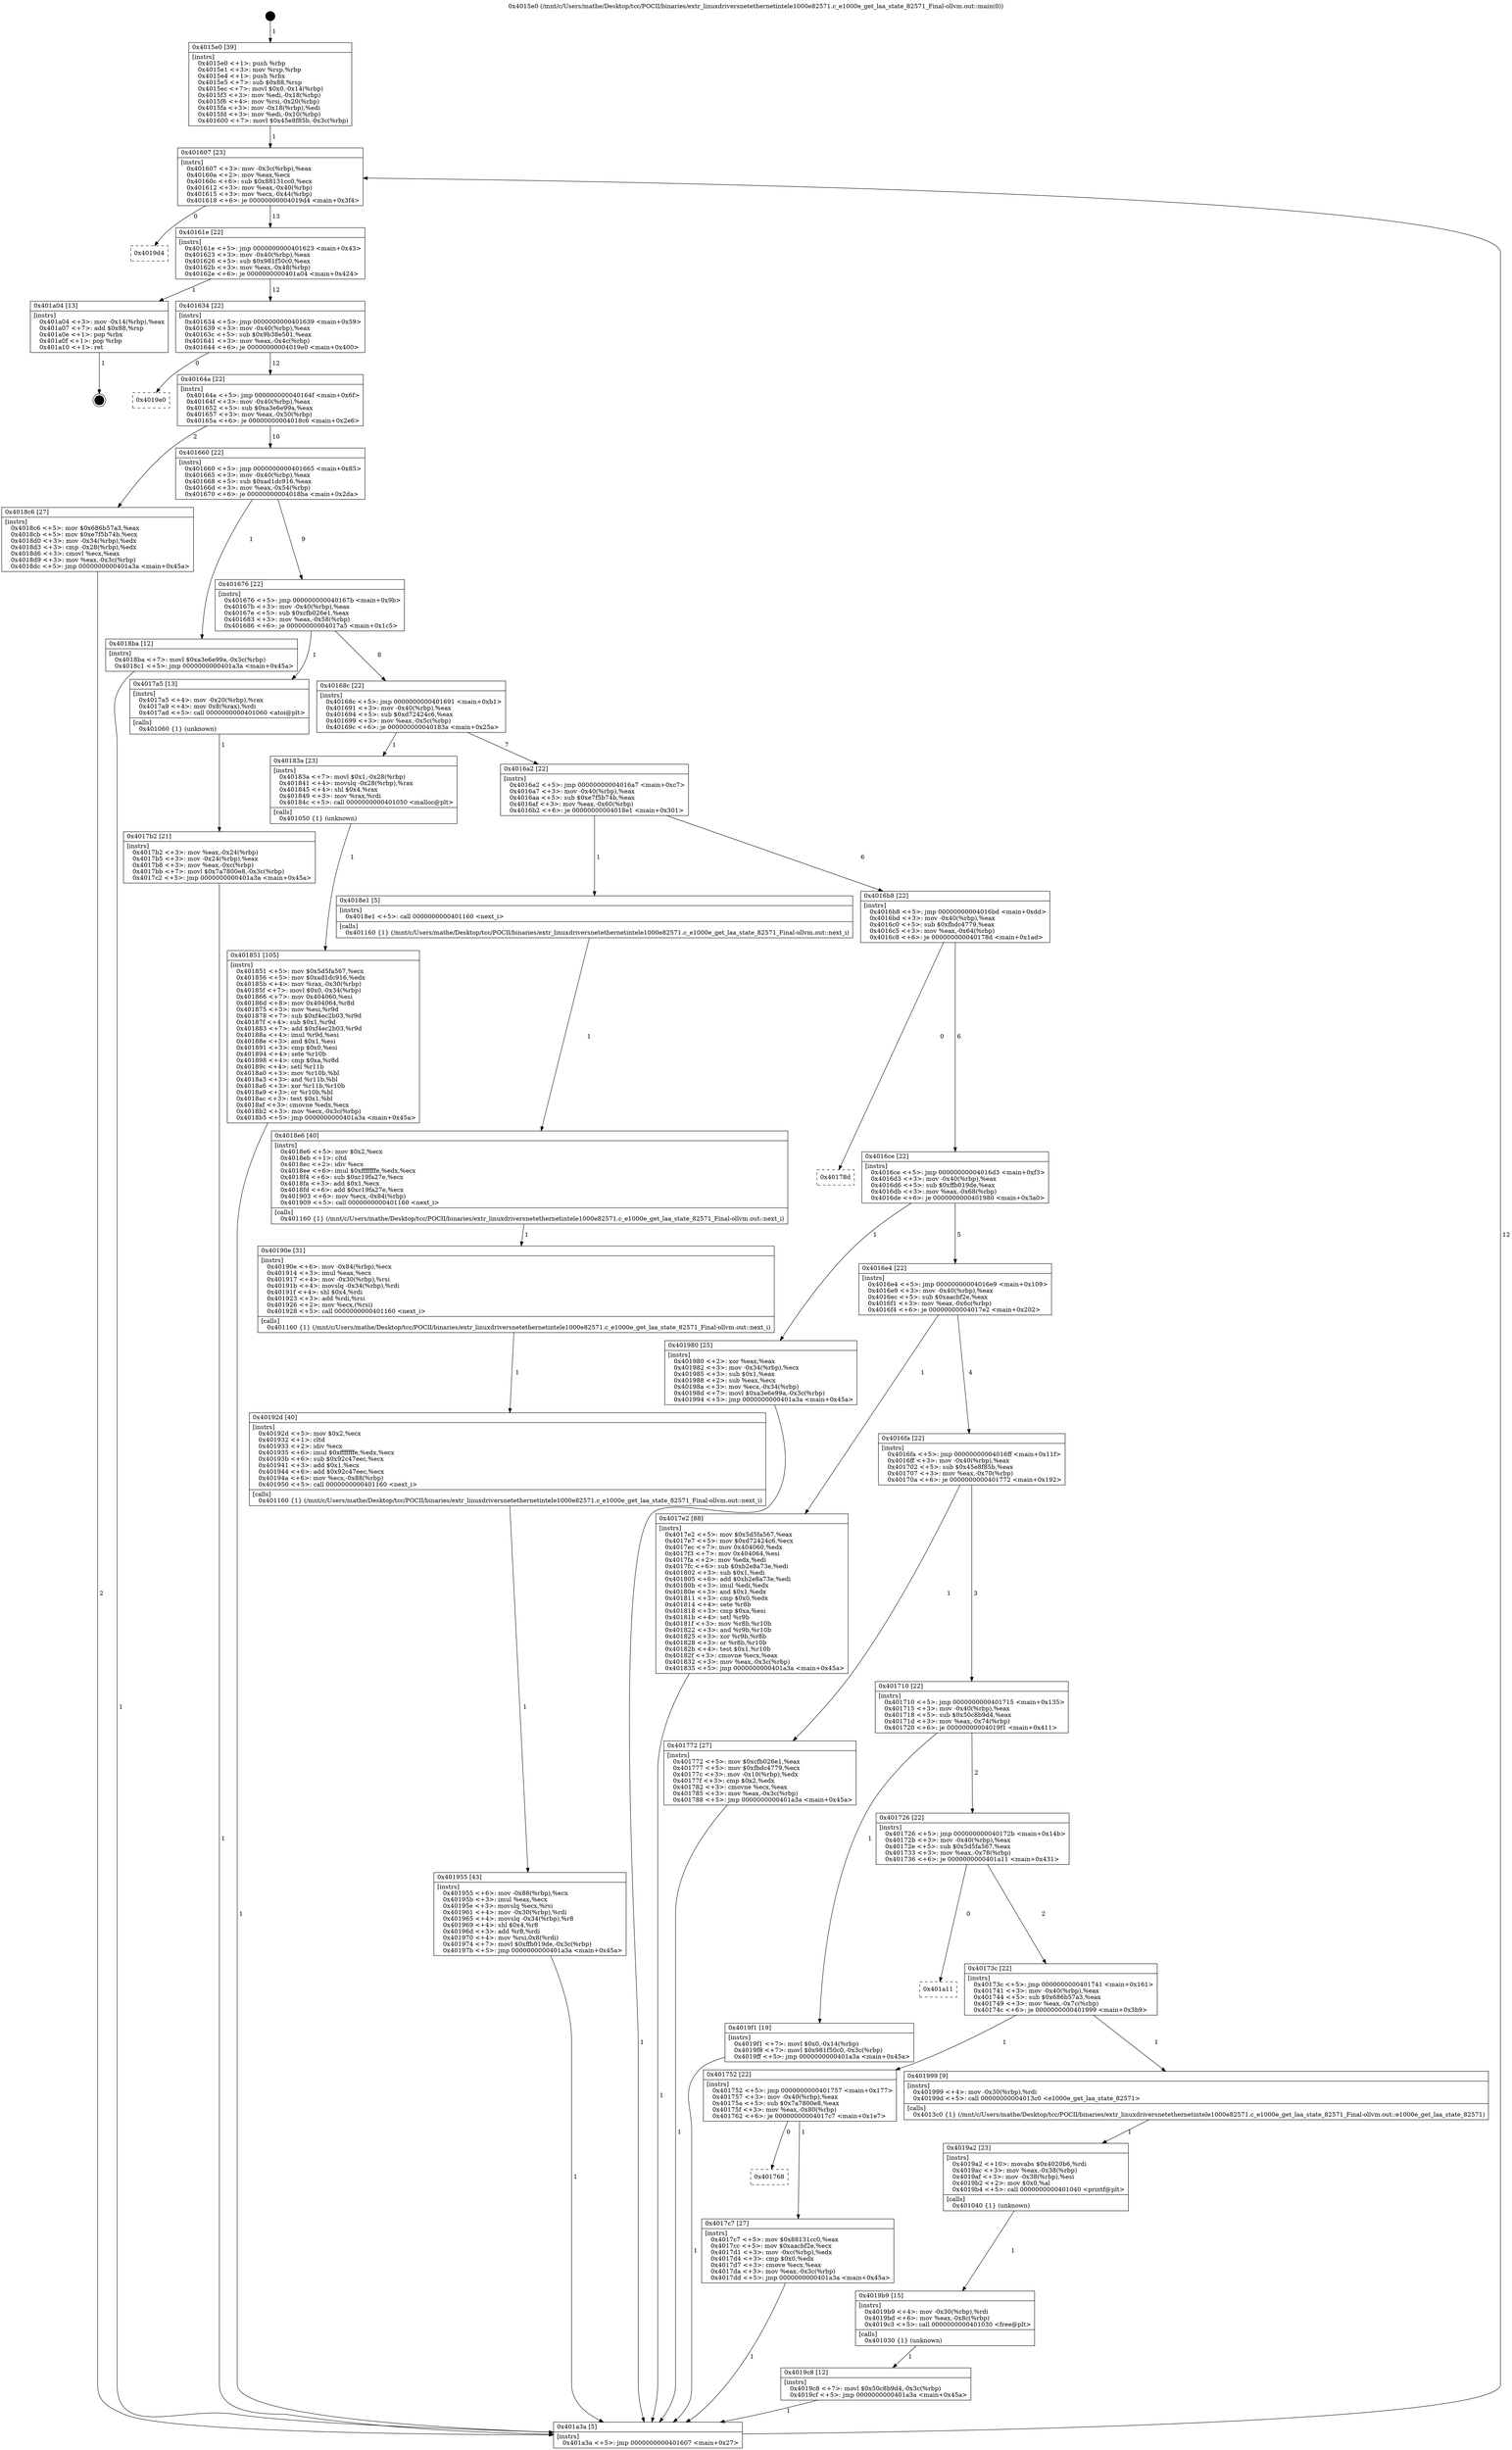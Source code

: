 digraph "0x4015e0" {
  label = "0x4015e0 (/mnt/c/Users/mathe/Desktop/tcc/POCII/binaries/extr_linuxdriversnetethernetintele1000e82571.c_e1000e_get_laa_state_82571_Final-ollvm.out::main(0))"
  labelloc = "t"
  node[shape=record]

  Entry [label="",width=0.3,height=0.3,shape=circle,fillcolor=black,style=filled]
  "0x401607" [label="{
     0x401607 [23]\l
     | [instrs]\l
     &nbsp;&nbsp;0x401607 \<+3\>: mov -0x3c(%rbp),%eax\l
     &nbsp;&nbsp;0x40160a \<+2\>: mov %eax,%ecx\l
     &nbsp;&nbsp;0x40160c \<+6\>: sub $0x88131cc0,%ecx\l
     &nbsp;&nbsp;0x401612 \<+3\>: mov %eax,-0x40(%rbp)\l
     &nbsp;&nbsp;0x401615 \<+3\>: mov %ecx,-0x44(%rbp)\l
     &nbsp;&nbsp;0x401618 \<+6\>: je 00000000004019d4 \<main+0x3f4\>\l
  }"]
  "0x4019d4" [label="{
     0x4019d4\l
  }", style=dashed]
  "0x40161e" [label="{
     0x40161e [22]\l
     | [instrs]\l
     &nbsp;&nbsp;0x40161e \<+5\>: jmp 0000000000401623 \<main+0x43\>\l
     &nbsp;&nbsp;0x401623 \<+3\>: mov -0x40(%rbp),%eax\l
     &nbsp;&nbsp;0x401626 \<+5\>: sub $0x981f50c0,%eax\l
     &nbsp;&nbsp;0x40162b \<+3\>: mov %eax,-0x48(%rbp)\l
     &nbsp;&nbsp;0x40162e \<+6\>: je 0000000000401a04 \<main+0x424\>\l
  }"]
  Exit [label="",width=0.3,height=0.3,shape=circle,fillcolor=black,style=filled,peripheries=2]
  "0x401a04" [label="{
     0x401a04 [13]\l
     | [instrs]\l
     &nbsp;&nbsp;0x401a04 \<+3\>: mov -0x14(%rbp),%eax\l
     &nbsp;&nbsp;0x401a07 \<+7\>: add $0x88,%rsp\l
     &nbsp;&nbsp;0x401a0e \<+1\>: pop %rbx\l
     &nbsp;&nbsp;0x401a0f \<+1\>: pop %rbp\l
     &nbsp;&nbsp;0x401a10 \<+1\>: ret\l
  }"]
  "0x401634" [label="{
     0x401634 [22]\l
     | [instrs]\l
     &nbsp;&nbsp;0x401634 \<+5\>: jmp 0000000000401639 \<main+0x59\>\l
     &nbsp;&nbsp;0x401639 \<+3\>: mov -0x40(%rbp),%eax\l
     &nbsp;&nbsp;0x40163c \<+5\>: sub $0x9b38e501,%eax\l
     &nbsp;&nbsp;0x401641 \<+3\>: mov %eax,-0x4c(%rbp)\l
     &nbsp;&nbsp;0x401644 \<+6\>: je 00000000004019e0 \<main+0x400\>\l
  }"]
  "0x4019c8" [label="{
     0x4019c8 [12]\l
     | [instrs]\l
     &nbsp;&nbsp;0x4019c8 \<+7\>: movl $0x50c8b9d4,-0x3c(%rbp)\l
     &nbsp;&nbsp;0x4019cf \<+5\>: jmp 0000000000401a3a \<main+0x45a\>\l
  }"]
  "0x4019e0" [label="{
     0x4019e0\l
  }", style=dashed]
  "0x40164a" [label="{
     0x40164a [22]\l
     | [instrs]\l
     &nbsp;&nbsp;0x40164a \<+5\>: jmp 000000000040164f \<main+0x6f\>\l
     &nbsp;&nbsp;0x40164f \<+3\>: mov -0x40(%rbp),%eax\l
     &nbsp;&nbsp;0x401652 \<+5\>: sub $0xa3e6e99a,%eax\l
     &nbsp;&nbsp;0x401657 \<+3\>: mov %eax,-0x50(%rbp)\l
     &nbsp;&nbsp;0x40165a \<+6\>: je 00000000004018c6 \<main+0x2e6\>\l
  }"]
  "0x4019b9" [label="{
     0x4019b9 [15]\l
     | [instrs]\l
     &nbsp;&nbsp;0x4019b9 \<+4\>: mov -0x30(%rbp),%rdi\l
     &nbsp;&nbsp;0x4019bd \<+6\>: mov %eax,-0x8c(%rbp)\l
     &nbsp;&nbsp;0x4019c3 \<+5\>: call 0000000000401030 \<free@plt\>\l
     | [calls]\l
     &nbsp;&nbsp;0x401030 \{1\} (unknown)\l
  }"]
  "0x4018c6" [label="{
     0x4018c6 [27]\l
     | [instrs]\l
     &nbsp;&nbsp;0x4018c6 \<+5\>: mov $0x686b57a3,%eax\l
     &nbsp;&nbsp;0x4018cb \<+5\>: mov $0xe7f5b74b,%ecx\l
     &nbsp;&nbsp;0x4018d0 \<+3\>: mov -0x34(%rbp),%edx\l
     &nbsp;&nbsp;0x4018d3 \<+3\>: cmp -0x28(%rbp),%edx\l
     &nbsp;&nbsp;0x4018d6 \<+3\>: cmovl %ecx,%eax\l
     &nbsp;&nbsp;0x4018d9 \<+3\>: mov %eax,-0x3c(%rbp)\l
     &nbsp;&nbsp;0x4018dc \<+5\>: jmp 0000000000401a3a \<main+0x45a\>\l
  }"]
  "0x401660" [label="{
     0x401660 [22]\l
     | [instrs]\l
     &nbsp;&nbsp;0x401660 \<+5\>: jmp 0000000000401665 \<main+0x85\>\l
     &nbsp;&nbsp;0x401665 \<+3\>: mov -0x40(%rbp),%eax\l
     &nbsp;&nbsp;0x401668 \<+5\>: sub $0xad1dc916,%eax\l
     &nbsp;&nbsp;0x40166d \<+3\>: mov %eax,-0x54(%rbp)\l
     &nbsp;&nbsp;0x401670 \<+6\>: je 00000000004018ba \<main+0x2da\>\l
  }"]
  "0x4019a2" [label="{
     0x4019a2 [23]\l
     | [instrs]\l
     &nbsp;&nbsp;0x4019a2 \<+10\>: movabs $0x4020b6,%rdi\l
     &nbsp;&nbsp;0x4019ac \<+3\>: mov %eax,-0x38(%rbp)\l
     &nbsp;&nbsp;0x4019af \<+3\>: mov -0x38(%rbp),%esi\l
     &nbsp;&nbsp;0x4019b2 \<+2\>: mov $0x0,%al\l
     &nbsp;&nbsp;0x4019b4 \<+5\>: call 0000000000401040 \<printf@plt\>\l
     | [calls]\l
     &nbsp;&nbsp;0x401040 \{1\} (unknown)\l
  }"]
  "0x4018ba" [label="{
     0x4018ba [12]\l
     | [instrs]\l
     &nbsp;&nbsp;0x4018ba \<+7\>: movl $0xa3e6e99a,-0x3c(%rbp)\l
     &nbsp;&nbsp;0x4018c1 \<+5\>: jmp 0000000000401a3a \<main+0x45a\>\l
  }"]
  "0x401676" [label="{
     0x401676 [22]\l
     | [instrs]\l
     &nbsp;&nbsp;0x401676 \<+5\>: jmp 000000000040167b \<main+0x9b\>\l
     &nbsp;&nbsp;0x40167b \<+3\>: mov -0x40(%rbp),%eax\l
     &nbsp;&nbsp;0x40167e \<+5\>: sub $0xcfb026e1,%eax\l
     &nbsp;&nbsp;0x401683 \<+3\>: mov %eax,-0x58(%rbp)\l
     &nbsp;&nbsp;0x401686 \<+6\>: je 00000000004017a5 \<main+0x1c5\>\l
  }"]
  "0x401955" [label="{
     0x401955 [43]\l
     | [instrs]\l
     &nbsp;&nbsp;0x401955 \<+6\>: mov -0x88(%rbp),%ecx\l
     &nbsp;&nbsp;0x40195b \<+3\>: imul %eax,%ecx\l
     &nbsp;&nbsp;0x40195e \<+3\>: movslq %ecx,%rsi\l
     &nbsp;&nbsp;0x401961 \<+4\>: mov -0x30(%rbp),%rdi\l
     &nbsp;&nbsp;0x401965 \<+4\>: movslq -0x34(%rbp),%r8\l
     &nbsp;&nbsp;0x401969 \<+4\>: shl $0x4,%r8\l
     &nbsp;&nbsp;0x40196d \<+3\>: add %r8,%rdi\l
     &nbsp;&nbsp;0x401970 \<+4\>: mov %rsi,0x8(%rdi)\l
     &nbsp;&nbsp;0x401974 \<+7\>: movl $0xffb019de,-0x3c(%rbp)\l
     &nbsp;&nbsp;0x40197b \<+5\>: jmp 0000000000401a3a \<main+0x45a\>\l
  }"]
  "0x4017a5" [label="{
     0x4017a5 [13]\l
     | [instrs]\l
     &nbsp;&nbsp;0x4017a5 \<+4\>: mov -0x20(%rbp),%rax\l
     &nbsp;&nbsp;0x4017a9 \<+4\>: mov 0x8(%rax),%rdi\l
     &nbsp;&nbsp;0x4017ad \<+5\>: call 0000000000401060 \<atoi@plt\>\l
     | [calls]\l
     &nbsp;&nbsp;0x401060 \{1\} (unknown)\l
  }"]
  "0x40168c" [label="{
     0x40168c [22]\l
     | [instrs]\l
     &nbsp;&nbsp;0x40168c \<+5\>: jmp 0000000000401691 \<main+0xb1\>\l
     &nbsp;&nbsp;0x401691 \<+3\>: mov -0x40(%rbp),%eax\l
     &nbsp;&nbsp;0x401694 \<+5\>: sub $0xd72424c6,%eax\l
     &nbsp;&nbsp;0x401699 \<+3\>: mov %eax,-0x5c(%rbp)\l
     &nbsp;&nbsp;0x40169c \<+6\>: je 000000000040183a \<main+0x25a\>\l
  }"]
  "0x40192d" [label="{
     0x40192d [40]\l
     | [instrs]\l
     &nbsp;&nbsp;0x40192d \<+5\>: mov $0x2,%ecx\l
     &nbsp;&nbsp;0x401932 \<+1\>: cltd\l
     &nbsp;&nbsp;0x401933 \<+2\>: idiv %ecx\l
     &nbsp;&nbsp;0x401935 \<+6\>: imul $0xfffffffe,%edx,%ecx\l
     &nbsp;&nbsp;0x40193b \<+6\>: sub $0x92c47eec,%ecx\l
     &nbsp;&nbsp;0x401941 \<+3\>: add $0x1,%ecx\l
     &nbsp;&nbsp;0x401944 \<+6\>: add $0x92c47eec,%ecx\l
     &nbsp;&nbsp;0x40194a \<+6\>: mov %ecx,-0x88(%rbp)\l
     &nbsp;&nbsp;0x401950 \<+5\>: call 0000000000401160 \<next_i\>\l
     | [calls]\l
     &nbsp;&nbsp;0x401160 \{1\} (/mnt/c/Users/mathe/Desktop/tcc/POCII/binaries/extr_linuxdriversnetethernetintele1000e82571.c_e1000e_get_laa_state_82571_Final-ollvm.out::next_i)\l
  }"]
  "0x40183a" [label="{
     0x40183a [23]\l
     | [instrs]\l
     &nbsp;&nbsp;0x40183a \<+7\>: movl $0x1,-0x28(%rbp)\l
     &nbsp;&nbsp;0x401841 \<+4\>: movslq -0x28(%rbp),%rax\l
     &nbsp;&nbsp;0x401845 \<+4\>: shl $0x4,%rax\l
     &nbsp;&nbsp;0x401849 \<+3\>: mov %rax,%rdi\l
     &nbsp;&nbsp;0x40184c \<+5\>: call 0000000000401050 \<malloc@plt\>\l
     | [calls]\l
     &nbsp;&nbsp;0x401050 \{1\} (unknown)\l
  }"]
  "0x4016a2" [label="{
     0x4016a2 [22]\l
     | [instrs]\l
     &nbsp;&nbsp;0x4016a2 \<+5\>: jmp 00000000004016a7 \<main+0xc7\>\l
     &nbsp;&nbsp;0x4016a7 \<+3\>: mov -0x40(%rbp),%eax\l
     &nbsp;&nbsp;0x4016aa \<+5\>: sub $0xe7f5b74b,%eax\l
     &nbsp;&nbsp;0x4016af \<+3\>: mov %eax,-0x60(%rbp)\l
     &nbsp;&nbsp;0x4016b2 \<+6\>: je 00000000004018e1 \<main+0x301\>\l
  }"]
  "0x40190e" [label="{
     0x40190e [31]\l
     | [instrs]\l
     &nbsp;&nbsp;0x40190e \<+6\>: mov -0x84(%rbp),%ecx\l
     &nbsp;&nbsp;0x401914 \<+3\>: imul %eax,%ecx\l
     &nbsp;&nbsp;0x401917 \<+4\>: mov -0x30(%rbp),%rsi\l
     &nbsp;&nbsp;0x40191b \<+4\>: movslq -0x34(%rbp),%rdi\l
     &nbsp;&nbsp;0x40191f \<+4\>: shl $0x4,%rdi\l
     &nbsp;&nbsp;0x401923 \<+3\>: add %rdi,%rsi\l
     &nbsp;&nbsp;0x401926 \<+2\>: mov %ecx,(%rsi)\l
     &nbsp;&nbsp;0x401928 \<+5\>: call 0000000000401160 \<next_i\>\l
     | [calls]\l
     &nbsp;&nbsp;0x401160 \{1\} (/mnt/c/Users/mathe/Desktop/tcc/POCII/binaries/extr_linuxdriversnetethernetintele1000e82571.c_e1000e_get_laa_state_82571_Final-ollvm.out::next_i)\l
  }"]
  "0x4018e1" [label="{
     0x4018e1 [5]\l
     | [instrs]\l
     &nbsp;&nbsp;0x4018e1 \<+5\>: call 0000000000401160 \<next_i\>\l
     | [calls]\l
     &nbsp;&nbsp;0x401160 \{1\} (/mnt/c/Users/mathe/Desktop/tcc/POCII/binaries/extr_linuxdriversnetethernetintele1000e82571.c_e1000e_get_laa_state_82571_Final-ollvm.out::next_i)\l
  }"]
  "0x4016b8" [label="{
     0x4016b8 [22]\l
     | [instrs]\l
     &nbsp;&nbsp;0x4016b8 \<+5\>: jmp 00000000004016bd \<main+0xdd\>\l
     &nbsp;&nbsp;0x4016bd \<+3\>: mov -0x40(%rbp),%eax\l
     &nbsp;&nbsp;0x4016c0 \<+5\>: sub $0xfbdc4779,%eax\l
     &nbsp;&nbsp;0x4016c5 \<+3\>: mov %eax,-0x64(%rbp)\l
     &nbsp;&nbsp;0x4016c8 \<+6\>: je 000000000040178d \<main+0x1ad\>\l
  }"]
  "0x4018e6" [label="{
     0x4018e6 [40]\l
     | [instrs]\l
     &nbsp;&nbsp;0x4018e6 \<+5\>: mov $0x2,%ecx\l
     &nbsp;&nbsp;0x4018eb \<+1\>: cltd\l
     &nbsp;&nbsp;0x4018ec \<+2\>: idiv %ecx\l
     &nbsp;&nbsp;0x4018ee \<+6\>: imul $0xfffffffe,%edx,%ecx\l
     &nbsp;&nbsp;0x4018f4 \<+6\>: sub $0xc19fa27e,%ecx\l
     &nbsp;&nbsp;0x4018fa \<+3\>: add $0x1,%ecx\l
     &nbsp;&nbsp;0x4018fd \<+6\>: add $0xc19fa27e,%ecx\l
     &nbsp;&nbsp;0x401903 \<+6\>: mov %ecx,-0x84(%rbp)\l
     &nbsp;&nbsp;0x401909 \<+5\>: call 0000000000401160 \<next_i\>\l
     | [calls]\l
     &nbsp;&nbsp;0x401160 \{1\} (/mnt/c/Users/mathe/Desktop/tcc/POCII/binaries/extr_linuxdriversnetethernetintele1000e82571.c_e1000e_get_laa_state_82571_Final-ollvm.out::next_i)\l
  }"]
  "0x40178d" [label="{
     0x40178d\l
  }", style=dashed]
  "0x4016ce" [label="{
     0x4016ce [22]\l
     | [instrs]\l
     &nbsp;&nbsp;0x4016ce \<+5\>: jmp 00000000004016d3 \<main+0xf3\>\l
     &nbsp;&nbsp;0x4016d3 \<+3\>: mov -0x40(%rbp),%eax\l
     &nbsp;&nbsp;0x4016d6 \<+5\>: sub $0xffb019de,%eax\l
     &nbsp;&nbsp;0x4016db \<+3\>: mov %eax,-0x68(%rbp)\l
     &nbsp;&nbsp;0x4016de \<+6\>: je 0000000000401980 \<main+0x3a0\>\l
  }"]
  "0x401851" [label="{
     0x401851 [105]\l
     | [instrs]\l
     &nbsp;&nbsp;0x401851 \<+5\>: mov $0x5d5fa567,%ecx\l
     &nbsp;&nbsp;0x401856 \<+5\>: mov $0xad1dc916,%edx\l
     &nbsp;&nbsp;0x40185b \<+4\>: mov %rax,-0x30(%rbp)\l
     &nbsp;&nbsp;0x40185f \<+7\>: movl $0x0,-0x34(%rbp)\l
     &nbsp;&nbsp;0x401866 \<+7\>: mov 0x404060,%esi\l
     &nbsp;&nbsp;0x40186d \<+8\>: mov 0x404064,%r8d\l
     &nbsp;&nbsp;0x401875 \<+3\>: mov %esi,%r9d\l
     &nbsp;&nbsp;0x401878 \<+7\>: sub $0xf4ec2b03,%r9d\l
     &nbsp;&nbsp;0x40187f \<+4\>: sub $0x1,%r9d\l
     &nbsp;&nbsp;0x401883 \<+7\>: add $0xf4ec2b03,%r9d\l
     &nbsp;&nbsp;0x40188a \<+4\>: imul %r9d,%esi\l
     &nbsp;&nbsp;0x40188e \<+3\>: and $0x1,%esi\l
     &nbsp;&nbsp;0x401891 \<+3\>: cmp $0x0,%esi\l
     &nbsp;&nbsp;0x401894 \<+4\>: sete %r10b\l
     &nbsp;&nbsp;0x401898 \<+4\>: cmp $0xa,%r8d\l
     &nbsp;&nbsp;0x40189c \<+4\>: setl %r11b\l
     &nbsp;&nbsp;0x4018a0 \<+3\>: mov %r10b,%bl\l
     &nbsp;&nbsp;0x4018a3 \<+3\>: and %r11b,%bl\l
     &nbsp;&nbsp;0x4018a6 \<+3\>: xor %r11b,%r10b\l
     &nbsp;&nbsp;0x4018a9 \<+3\>: or %r10b,%bl\l
     &nbsp;&nbsp;0x4018ac \<+3\>: test $0x1,%bl\l
     &nbsp;&nbsp;0x4018af \<+3\>: cmovne %edx,%ecx\l
     &nbsp;&nbsp;0x4018b2 \<+3\>: mov %ecx,-0x3c(%rbp)\l
     &nbsp;&nbsp;0x4018b5 \<+5\>: jmp 0000000000401a3a \<main+0x45a\>\l
  }"]
  "0x401980" [label="{
     0x401980 [25]\l
     | [instrs]\l
     &nbsp;&nbsp;0x401980 \<+2\>: xor %eax,%eax\l
     &nbsp;&nbsp;0x401982 \<+3\>: mov -0x34(%rbp),%ecx\l
     &nbsp;&nbsp;0x401985 \<+3\>: sub $0x1,%eax\l
     &nbsp;&nbsp;0x401988 \<+2\>: sub %eax,%ecx\l
     &nbsp;&nbsp;0x40198a \<+3\>: mov %ecx,-0x34(%rbp)\l
     &nbsp;&nbsp;0x40198d \<+7\>: movl $0xa3e6e99a,-0x3c(%rbp)\l
     &nbsp;&nbsp;0x401994 \<+5\>: jmp 0000000000401a3a \<main+0x45a\>\l
  }"]
  "0x4016e4" [label="{
     0x4016e4 [22]\l
     | [instrs]\l
     &nbsp;&nbsp;0x4016e4 \<+5\>: jmp 00000000004016e9 \<main+0x109\>\l
     &nbsp;&nbsp;0x4016e9 \<+3\>: mov -0x40(%rbp),%eax\l
     &nbsp;&nbsp;0x4016ec \<+5\>: sub $0xaacbf2e,%eax\l
     &nbsp;&nbsp;0x4016f1 \<+3\>: mov %eax,-0x6c(%rbp)\l
     &nbsp;&nbsp;0x4016f4 \<+6\>: je 00000000004017e2 \<main+0x202\>\l
  }"]
  "0x401768" [label="{
     0x401768\l
  }", style=dashed]
  "0x4017e2" [label="{
     0x4017e2 [88]\l
     | [instrs]\l
     &nbsp;&nbsp;0x4017e2 \<+5\>: mov $0x5d5fa567,%eax\l
     &nbsp;&nbsp;0x4017e7 \<+5\>: mov $0xd72424c6,%ecx\l
     &nbsp;&nbsp;0x4017ec \<+7\>: mov 0x404060,%edx\l
     &nbsp;&nbsp;0x4017f3 \<+7\>: mov 0x404064,%esi\l
     &nbsp;&nbsp;0x4017fa \<+2\>: mov %edx,%edi\l
     &nbsp;&nbsp;0x4017fc \<+6\>: sub $0xb2e8a73e,%edi\l
     &nbsp;&nbsp;0x401802 \<+3\>: sub $0x1,%edi\l
     &nbsp;&nbsp;0x401805 \<+6\>: add $0xb2e8a73e,%edi\l
     &nbsp;&nbsp;0x40180b \<+3\>: imul %edi,%edx\l
     &nbsp;&nbsp;0x40180e \<+3\>: and $0x1,%edx\l
     &nbsp;&nbsp;0x401811 \<+3\>: cmp $0x0,%edx\l
     &nbsp;&nbsp;0x401814 \<+4\>: sete %r8b\l
     &nbsp;&nbsp;0x401818 \<+3\>: cmp $0xa,%esi\l
     &nbsp;&nbsp;0x40181b \<+4\>: setl %r9b\l
     &nbsp;&nbsp;0x40181f \<+3\>: mov %r8b,%r10b\l
     &nbsp;&nbsp;0x401822 \<+3\>: and %r9b,%r10b\l
     &nbsp;&nbsp;0x401825 \<+3\>: xor %r9b,%r8b\l
     &nbsp;&nbsp;0x401828 \<+3\>: or %r8b,%r10b\l
     &nbsp;&nbsp;0x40182b \<+4\>: test $0x1,%r10b\l
     &nbsp;&nbsp;0x40182f \<+3\>: cmovne %ecx,%eax\l
     &nbsp;&nbsp;0x401832 \<+3\>: mov %eax,-0x3c(%rbp)\l
     &nbsp;&nbsp;0x401835 \<+5\>: jmp 0000000000401a3a \<main+0x45a\>\l
  }"]
  "0x4016fa" [label="{
     0x4016fa [22]\l
     | [instrs]\l
     &nbsp;&nbsp;0x4016fa \<+5\>: jmp 00000000004016ff \<main+0x11f\>\l
     &nbsp;&nbsp;0x4016ff \<+3\>: mov -0x40(%rbp),%eax\l
     &nbsp;&nbsp;0x401702 \<+5\>: sub $0x45e8f85b,%eax\l
     &nbsp;&nbsp;0x401707 \<+3\>: mov %eax,-0x70(%rbp)\l
     &nbsp;&nbsp;0x40170a \<+6\>: je 0000000000401772 \<main+0x192\>\l
  }"]
  "0x4017c7" [label="{
     0x4017c7 [27]\l
     | [instrs]\l
     &nbsp;&nbsp;0x4017c7 \<+5\>: mov $0x88131cc0,%eax\l
     &nbsp;&nbsp;0x4017cc \<+5\>: mov $0xaacbf2e,%ecx\l
     &nbsp;&nbsp;0x4017d1 \<+3\>: mov -0xc(%rbp),%edx\l
     &nbsp;&nbsp;0x4017d4 \<+3\>: cmp $0x0,%edx\l
     &nbsp;&nbsp;0x4017d7 \<+3\>: cmove %ecx,%eax\l
     &nbsp;&nbsp;0x4017da \<+3\>: mov %eax,-0x3c(%rbp)\l
     &nbsp;&nbsp;0x4017dd \<+5\>: jmp 0000000000401a3a \<main+0x45a\>\l
  }"]
  "0x401772" [label="{
     0x401772 [27]\l
     | [instrs]\l
     &nbsp;&nbsp;0x401772 \<+5\>: mov $0xcfb026e1,%eax\l
     &nbsp;&nbsp;0x401777 \<+5\>: mov $0xfbdc4779,%ecx\l
     &nbsp;&nbsp;0x40177c \<+3\>: mov -0x10(%rbp),%edx\l
     &nbsp;&nbsp;0x40177f \<+3\>: cmp $0x2,%edx\l
     &nbsp;&nbsp;0x401782 \<+3\>: cmovne %ecx,%eax\l
     &nbsp;&nbsp;0x401785 \<+3\>: mov %eax,-0x3c(%rbp)\l
     &nbsp;&nbsp;0x401788 \<+5\>: jmp 0000000000401a3a \<main+0x45a\>\l
  }"]
  "0x401710" [label="{
     0x401710 [22]\l
     | [instrs]\l
     &nbsp;&nbsp;0x401710 \<+5\>: jmp 0000000000401715 \<main+0x135\>\l
     &nbsp;&nbsp;0x401715 \<+3\>: mov -0x40(%rbp),%eax\l
     &nbsp;&nbsp;0x401718 \<+5\>: sub $0x50c8b9d4,%eax\l
     &nbsp;&nbsp;0x40171d \<+3\>: mov %eax,-0x74(%rbp)\l
     &nbsp;&nbsp;0x401720 \<+6\>: je 00000000004019f1 \<main+0x411\>\l
  }"]
  "0x401a3a" [label="{
     0x401a3a [5]\l
     | [instrs]\l
     &nbsp;&nbsp;0x401a3a \<+5\>: jmp 0000000000401607 \<main+0x27\>\l
  }"]
  "0x4015e0" [label="{
     0x4015e0 [39]\l
     | [instrs]\l
     &nbsp;&nbsp;0x4015e0 \<+1\>: push %rbp\l
     &nbsp;&nbsp;0x4015e1 \<+3\>: mov %rsp,%rbp\l
     &nbsp;&nbsp;0x4015e4 \<+1\>: push %rbx\l
     &nbsp;&nbsp;0x4015e5 \<+7\>: sub $0x88,%rsp\l
     &nbsp;&nbsp;0x4015ec \<+7\>: movl $0x0,-0x14(%rbp)\l
     &nbsp;&nbsp;0x4015f3 \<+3\>: mov %edi,-0x18(%rbp)\l
     &nbsp;&nbsp;0x4015f6 \<+4\>: mov %rsi,-0x20(%rbp)\l
     &nbsp;&nbsp;0x4015fa \<+3\>: mov -0x18(%rbp),%edi\l
     &nbsp;&nbsp;0x4015fd \<+3\>: mov %edi,-0x10(%rbp)\l
     &nbsp;&nbsp;0x401600 \<+7\>: movl $0x45e8f85b,-0x3c(%rbp)\l
  }"]
  "0x4017b2" [label="{
     0x4017b2 [21]\l
     | [instrs]\l
     &nbsp;&nbsp;0x4017b2 \<+3\>: mov %eax,-0x24(%rbp)\l
     &nbsp;&nbsp;0x4017b5 \<+3\>: mov -0x24(%rbp),%eax\l
     &nbsp;&nbsp;0x4017b8 \<+3\>: mov %eax,-0xc(%rbp)\l
     &nbsp;&nbsp;0x4017bb \<+7\>: movl $0x7a7800e8,-0x3c(%rbp)\l
     &nbsp;&nbsp;0x4017c2 \<+5\>: jmp 0000000000401a3a \<main+0x45a\>\l
  }"]
  "0x401752" [label="{
     0x401752 [22]\l
     | [instrs]\l
     &nbsp;&nbsp;0x401752 \<+5\>: jmp 0000000000401757 \<main+0x177\>\l
     &nbsp;&nbsp;0x401757 \<+3\>: mov -0x40(%rbp),%eax\l
     &nbsp;&nbsp;0x40175a \<+5\>: sub $0x7a7800e8,%eax\l
     &nbsp;&nbsp;0x40175f \<+3\>: mov %eax,-0x80(%rbp)\l
     &nbsp;&nbsp;0x401762 \<+6\>: je 00000000004017c7 \<main+0x1e7\>\l
  }"]
  "0x4019f1" [label="{
     0x4019f1 [19]\l
     | [instrs]\l
     &nbsp;&nbsp;0x4019f1 \<+7\>: movl $0x0,-0x14(%rbp)\l
     &nbsp;&nbsp;0x4019f8 \<+7\>: movl $0x981f50c0,-0x3c(%rbp)\l
     &nbsp;&nbsp;0x4019ff \<+5\>: jmp 0000000000401a3a \<main+0x45a\>\l
  }"]
  "0x401726" [label="{
     0x401726 [22]\l
     | [instrs]\l
     &nbsp;&nbsp;0x401726 \<+5\>: jmp 000000000040172b \<main+0x14b\>\l
     &nbsp;&nbsp;0x40172b \<+3\>: mov -0x40(%rbp),%eax\l
     &nbsp;&nbsp;0x40172e \<+5\>: sub $0x5d5fa567,%eax\l
     &nbsp;&nbsp;0x401733 \<+3\>: mov %eax,-0x78(%rbp)\l
     &nbsp;&nbsp;0x401736 \<+6\>: je 0000000000401a11 \<main+0x431\>\l
  }"]
  "0x401999" [label="{
     0x401999 [9]\l
     | [instrs]\l
     &nbsp;&nbsp;0x401999 \<+4\>: mov -0x30(%rbp),%rdi\l
     &nbsp;&nbsp;0x40199d \<+5\>: call 00000000004013c0 \<e1000e_get_laa_state_82571\>\l
     | [calls]\l
     &nbsp;&nbsp;0x4013c0 \{1\} (/mnt/c/Users/mathe/Desktop/tcc/POCII/binaries/extr_linuxdriversnetethernetintele1000e82571.c_e1000e_get_laa_state_82571_Final-ollvm.out::e1000e_get_laa_state_82571)\l
  }"]
  "0x401a11" [label="{
     0x401a11\l
  }", style=dashed]
  "0x40173c" [label="{
     0x40173c [22]\l
     | [instrs]\l
     &nbsp;&nbsp;0x40173c \<+5\>: jmp 0000000000401741 \<main+0x161\>\l
     &nbsp;&nbsp;0x401741 \<+3\>: mov -0x40(%rbp),%eax\l
     &nbsp;&nbsp;0x401744 \<+5\>: sub $0x686b57a3,%eax\l
     &nbsp;&nbsp;0x401749 \<+3\>: mov %eax,-0x7c(%rbp)\l
     &nbsp;&nbsp;0x40174c \<+6\>: je 0000000000401999 \<main+0x3b9\>\l
  }"]
  Entry -> "0x4015e0" [label=" 1"]
  "0x401607" -> "0x4019d4" [label=" 0"]
  "0x401607" -> "0x40161e" [label=" 13"]
  "0x401a04" -> Exit [label=" 1"]
  "0x40161e" -> "0x401a04" [label=" 1"]
  "0x40161e" -> "0x401634" [label=" 12"]
  "0x4019f1" -> "0x401a3a" [label=" 1"]
  "0x401634" -> "0x4019e0" [label=" 0"]
  "0x401634" -> "0x40164a" [label=" 12"]
  "0x4019c8" -> "0x401a3a" [label=" 1"]
  "0x40164a" -> "0x4018c6" [label=" 2"]
  "0x40164a" -> "0x401660" [label=" 10"]
  "0x4019b9" -> "0x4019c8" [label=" 1"]
  "0x401660" -> "0x4018ba" [label=" 1"]
  "0x401660" -> "0x401676" [label=" 9"]
  "0x4019a2" -> "0x4019b9" [label=" 1"]
  "0x401676" -> "0x4017a5" [label=" 1"]
  "0x401676" -> "0x40168c" [label=" 8"]
  "0x401999" -> "0x4019a2" [label=" 1"]
  "0x40168c" -> "0x40183a" [label=" 1"]
  "0x40168c" -> "0x4016a2" [label=" 7"]
  "0x401980" -> "0x401a3a" [label=" 1"]
  "0x4016a2" -> "0x4018e1" [label=" 1"]
  "0x4016a2" -> "0x4016b8" [label=" 6"]
  "0x401955" -> "0x401a3a" [label=" 1"]
  "0x4016b8" -> "0x40178d" [label=" 0"]
  "0x4016b8" -> "0x4016ce" [label=" 6"]
  "0x40192d" -> "0x401955" [label=" 1"]
  "0x4016ce" -> "0x401980" [label=" 1"]
  "0x4016ce" -> "0x4016e4" [label=" 5"]
  "0x40190e" -> "0x40192d" [label=" 1"]
  "0x4016e4" -> "0x4017e2" [label=" 1"]
  "0x4016e4" -> "0x4016fa" [label=" 4"]
  "0x4018e6" -> "0x40190e" [label=" 1"]
  "0x4016fa" -> "0x401772" [label=" 1"]
  "0x4016fa" -> "0x401710" [label=" 3"]
  "0x401772" -> "0x401a3a" [label=" 1"]
  "0x4015e0" -> "0x401607" [label=" 1"]
  "0x401a3a" -> "0x401607" [label=" 12"]
  "0x4017a5" -> "0x4017b2" [label=" 1"]
  "0x4017b2" -> "0x401a3a" [label=" 1"]
  "0x4018e1" -> "0x4018e6" [label=" 1"]
  "0x401710" -> "0x4019f1" [label=" 1"]
  "0x401710" -> "0x401726" [label=" 2"]
  "0x4018ba" -> "0x401a3a" [label=" 1"]
  "0x401726" -> "0x401a11" [label=" 0"]
  "0x401726" -> "0x40173c" [label=" 2"]
  "0x401851" -> "0x401a3a" [label=" 1"]
  "0x40173c" -> "0x401999" [label=" 1"]
  "0x40173c" -> "0x401752" [label=" 1"]
  "0x4018c6" -> "0x401a3a" [label=" 2"]
  "0x401752" -> "0x4017c7" [label=" 1"]
  "0x401752" -> "0x401768" [label=" 0"]
  "0x4017c7" -> "0x401a3a" [label=" 1"]
  "0x4017e2" -> "0x401a3a" [label=" 1"]
  "0x40183a" -> "0x401851" [label=" 1"]
}
